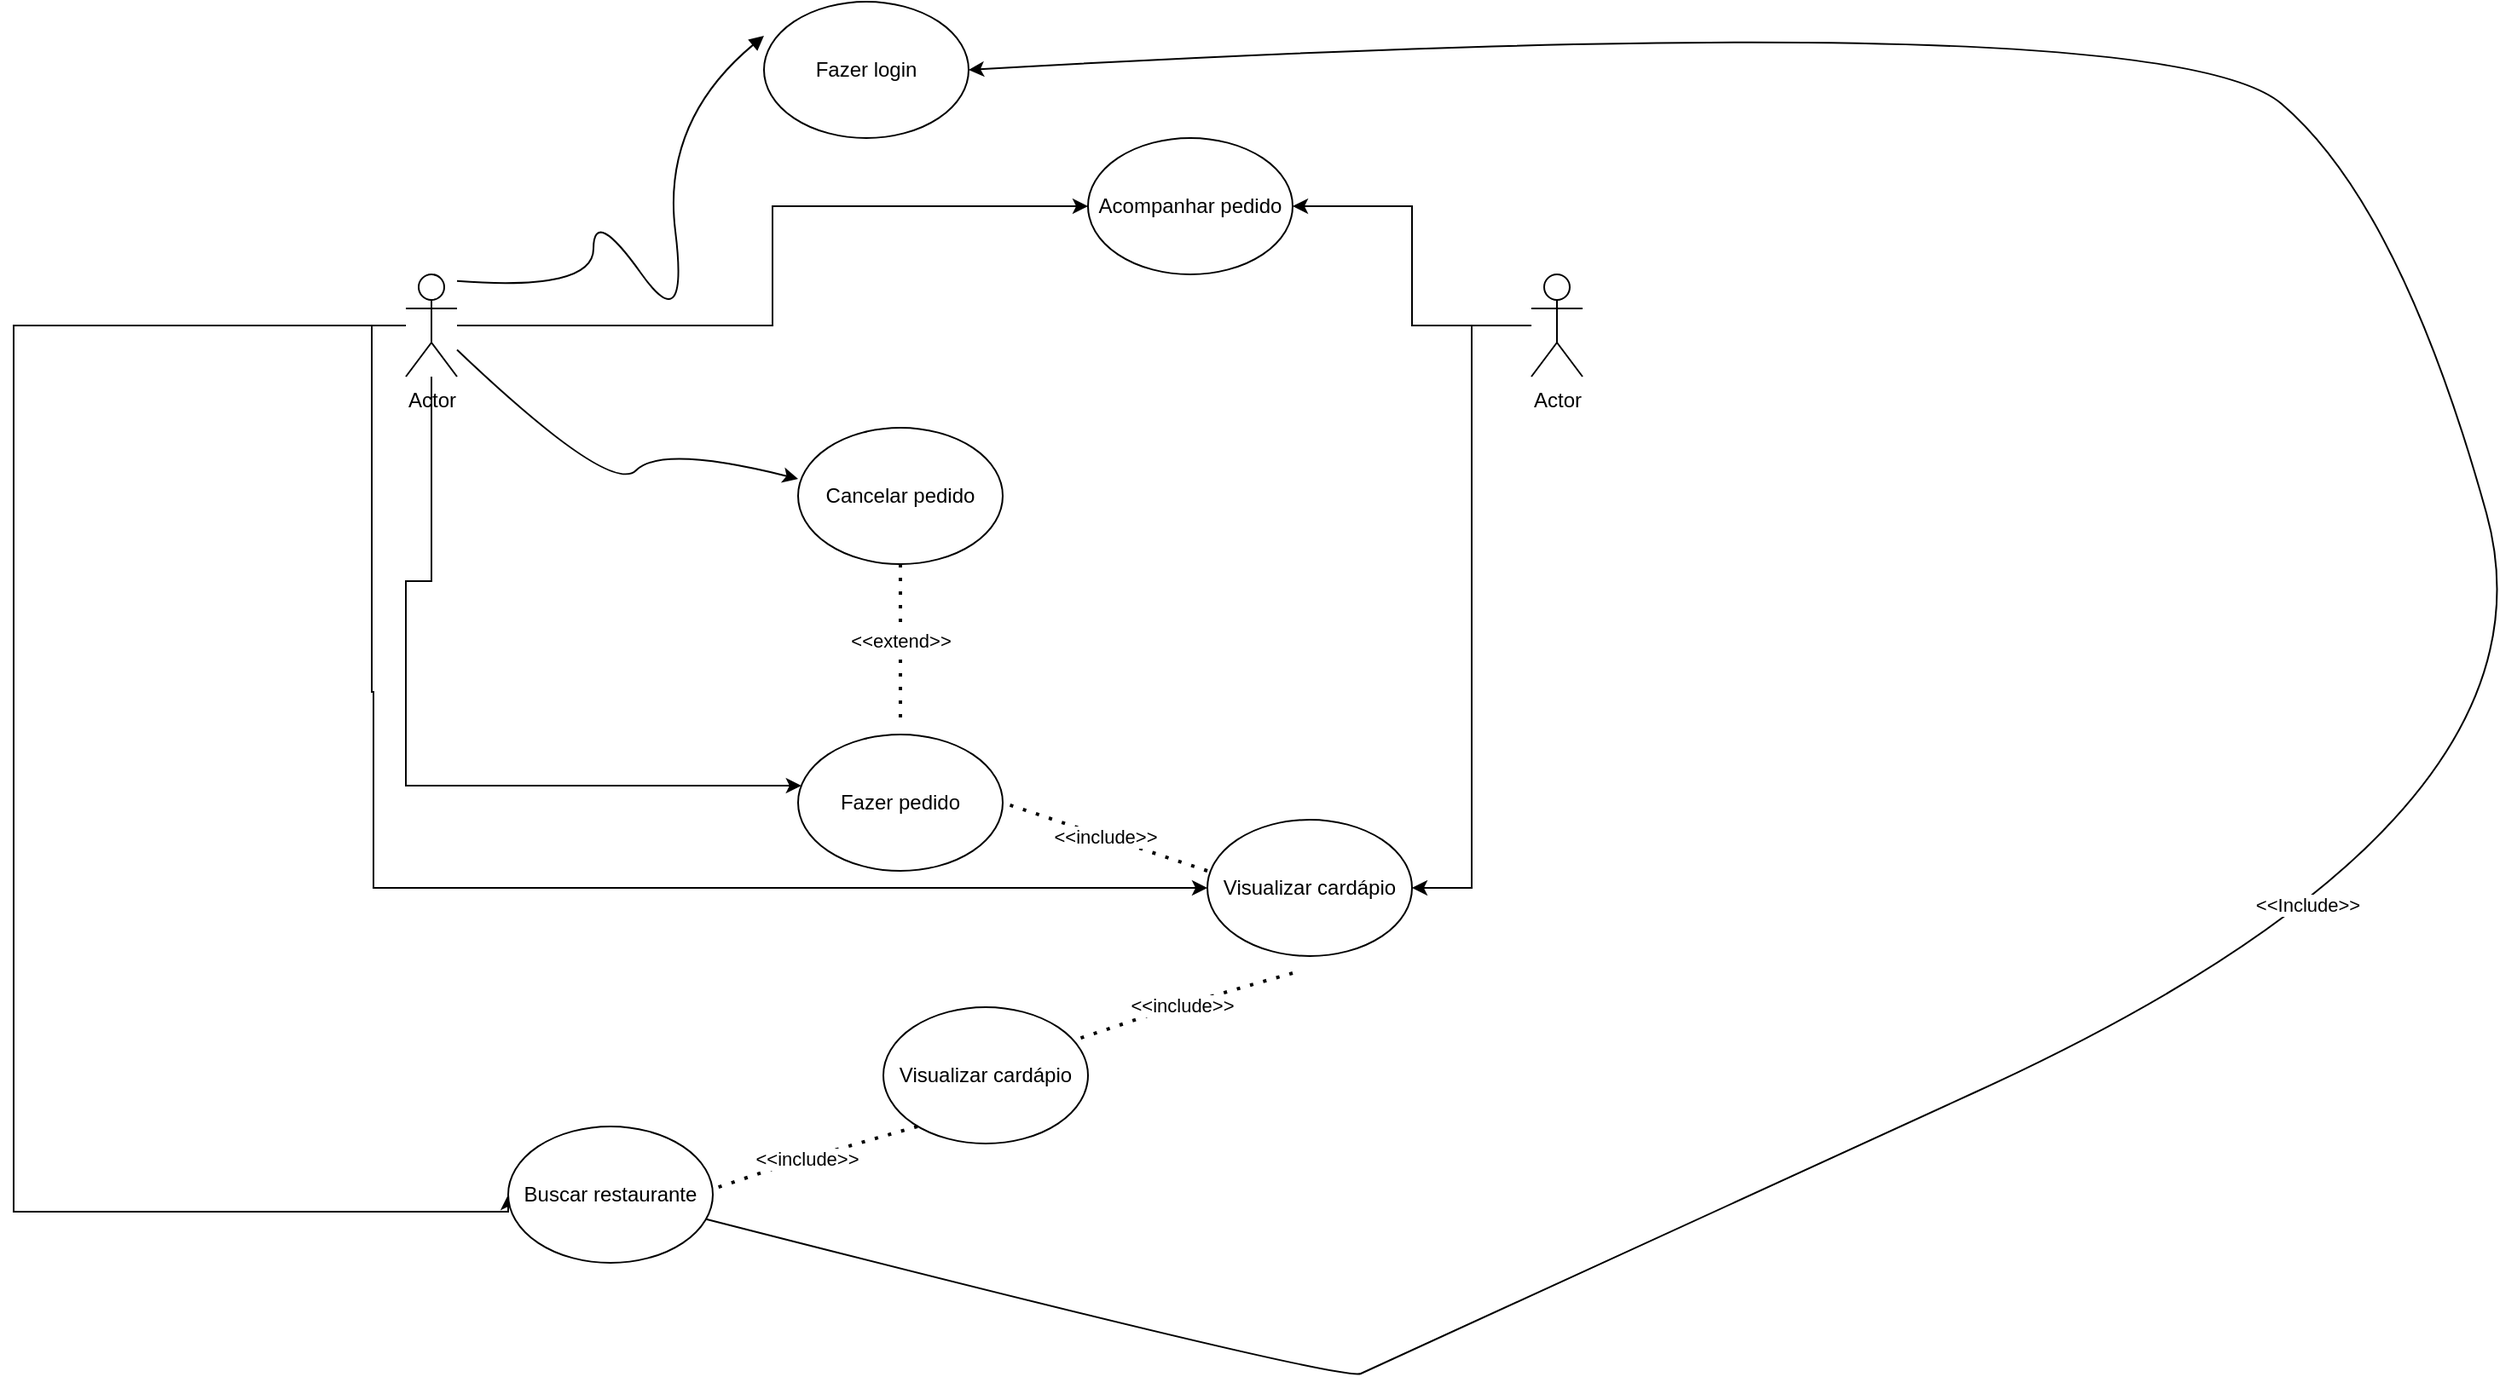 <mxfile version="24.7.7">
  <diagram name="Página-1" id="aU1QX_ieU27A-gvGIn4-">
    <mxGraphModel dx="3172" dy="1013" grid="1" gridSize="10" guides="1" tooltips="1" connect="1" arrows="1" fold="1" page="1" pageScale="1" pageWidth="827" pageHeight="1169" math="0" shadow="0">
      <root>
        <mxCell id="0" />
        <mxCell id="1" parent="0" />
        <mxCell id="20" value="" style="curved=1;startArrow=none;endArrow=block;entryX=0;entryY=0.625;entryDx=0;entryDy=0;entryPerimeter=0;" parent="1" edge="1">
          <mxGeometry relative="1" as="geometry">
            <Array as="points">
              <mxPoint x="160" y="180" />
              <mxPoint x="160" y="130" />
              <mxPoint x="216" y="209" />
              <mxPoint x="200" y="80" />
            </Array>
            <mxPoint x="80" y="173.874" as="sourcePoint" />
            <mxPoint x="260" y="30" as="targetPoint" />
          </mxGeometry>
        </mxCell>
        <mxCell id="aH0rdCtfdqe8Pn1iadLd-33" style="edgeStyle=orthogonalEdgeStyle;rounded=0;orthogonalLoop=1;jettySize=auto;html=1;" edge="1" parent="1" source="aH0rdCtfdqe8Pn1iadLd-25" target="aH0rdCtfdqe8Pn1iadLd-28">
          <mxGeometry relative="1" as="geometry" />
        </mxCell>
        <mxCell id="aH0rdCtfdqe8Pn1iadLd-51" style="edgeStyle=orthogonalEdgeStyle;rounded=0;orthogonalLoop=1;jettySize=auto;html=1;entryX=0;entryY=0.5;entryDx=0;entryDy=0;" edge="1" parent="1" source="aH0rdCtfdqe8Pn1iadLd-25" target="aH0rdCtfdqe8Pn1iadLd-43">
          <mxGeometry relative="1" as="geometry">
            <mxPoint x="30" y="600" as="targetPoint" />
            <Array as="points">
              <mxPoint x="30" y="200" />
              <mxPoint x="30" y="415" />
              <mxPoint x="31" y="530" />
            </Array>
          </mxGeometry>
        </mxCell>
        <mxCell id="aH0rdCtfdqe8Pn1iadLd-52" style="edgeStyle=orthogonalEdgeStyle;rounded=0;orthogonalLoop=1;jettySize=auto;html=1;" edge="1" parent="1" source="aH0rdCtfdqe8Pn1iadLd-25" target="aH0rdCtfdqe8Pn1iadLd-41">
          <mxGeometry relative="1" as="geometry">
            <mxPoint x="65" y="470" as="targetPoint" />
            <Array as="points">
              <mxPoint x="65" y="350" />
              <mxPoint x="50" y="350" />
              <mxPoint x="50" y="470" />
            </Array>
          </mxGeometry>
        </mxCell>
        <mxCell id="aH0rdCtfdqe8Pn1iadLd-53" style="edgeStyle=orthogonalEdgeStyle;rounded=0;orthogonalLoop=1;jettySize=auto;html=1;entryX=0;entryY=0.5;entryDx=0;entryDy=0;" edge="1" parent="1" source="aH0rdCtfdqe8Pn1iadLd-25" target="aH0rdCtfdqe8Pn1iadLd-47">
          <mxGeometry relative="1" as="geometry">
            <mxPoint x="-140" y="720" as="targetPoint" />
            <Array as="points">
              <mxPoint x="-180" y="200" />
              <mxPoint x="-180" y="720" />
              <mxPoint x="110" y="720" />
            </Array>
          </mxGeometry>
        </mxCell>
        <mxCell id="aH0rdCtfdqe8Pn1iadLd-25" value="Actor" style="shape=umlActor;verticalLabelPosition=bottom;verticalAlign=top;html=1;outlineConnect=0;" vertex="1" parent="1">
          <mxGeometry x="50" y="170" width="30" height="60" as="geometry" />
        </mxCell>
        <mxCell id="aH0rdCtfdqe8Pn1iadLd-26" value="Fazer login" style="ellipse;whiteSpace=wrap;html=1;" vertex="1" parent="1">
          <mxGeometry x="260" y="10" width="120" height="80" as="geometry" />
        </mxCell>
        <mxCell id="aH0rdCtfdqe8Pn1iadLd-32" style="edgeStyle=orthogonalEdgeStyle;rounded=0;orthogonalLoop=1;jettySize=auto;html=1;" edge="1" parent="1" source="aH0rdCtfdqe8Pn1iadLd-27" target="aH0rdCtfdqe8Pn1iadLd-28">
          <mxGeometry relative="1" as="geometry" />
        </mxCell>
        <mxCell id="aH0rdCtfdqe8Pn1iadLd-50" style="edgeStyle=orthogonalEdgeStyle;rounded=0;orthogonalLoop=1;jettySize=auto;html=1;entryX=1;entryY=0.5;entryDx=0;entryDy=0;" edge="1" parent="1" source="aH0rdCtfdqe8Pn1iadLd-27" target="aH0rdCtfdqe8Pn1iadLd-43">
          <mxGeometry relative="1" as="geometry" />
        </mxCell>
        <mxCell id="aH0rdCtfdqe8Pn1iadLd-27" value="Actor" style="shape=umlActor;verticalLabelPosition=bottom;verticalAlign=top;html=1;outlineConnect=0;" vertex="1" parent="1">
          <mxGeometry x="710" y="170" width="30" height="60" as="geometry" />
        </mxCell>
        <mxCell id="aH0rdCtfdqe8Pn1iadLd-28" value="Acompanhar pedido" style="ellipse;whiteSpace=wrap;html=1;" vertex="1" parent="1">
          <mxGeometry x="450" y="90" width="120" height="80" as="geometry" />
        </mxCell>
        <mxCell id="aH0rdCtfdqe8Pn1iadLd-38" value="" style="curved=1;endArrow=classic;html=1;rounded=0;" edge="1" parent="1" source="aH0rdCtfdqe8Pn1iadLd-25">
          <mxGeometry width="50" height="50" relative="1" as="geometry">
            <mxPoint x="120" y="300" as="sourcePoint" />
            <mxPoint x="280" y="290" as="targetPoint" />
            <Array as="points">
              <mxPoint x="170" y="300" />
              <mxPoint x="200" y="270" />
            </Array>
          </mxGeometry>
        </mxCell>
        <mxCell id="aH0rdCtfdqe8Pn1iadLd-39" value="Cancelar pedido" style="ellipse;whiteSpace=wrap;html=1;" vertex="1" parent="1">
          <mxGeometry x="280" y="260" width="120" height="80" as="geometry" />
        </mxCell>
        <mxCell id="aH0rdCtfdqe8Pn1iadLd-40" value="&amp;lt;&amp;lt;extend&amp;gt;&amp;gt;" style="endArrow=none;dashed=1;html=1;dashPattern=1 3;strokeWidth=2;rounded=0;entryX=0.5;entryY=1;entryDx=0;entryDy=0;" edge="1" parent="1" target="aH0rdCtfdqe8Pn1iadLd-39">
          <mxGeometry width="50" height="50" relative="1" as="geometry">
            <mxPoint x="340" y="430" as="sourcePoint" />
            <mxPoint x="340" y="350" as="targetPoint" />
          </mxGeometry>
        </mxCell>
        <mxCell id="aH0rdCtfdqe8Pn1iadLd-41" value="Fazer pedido" style="ellipse;whiteSpace=wrap;html=1;" vertex="1" parent="1">
          <mxGeometry x="280" y="440" width="120" height="80" as="geometry" />
        </mxCell>
        <mxCell id="aH0rdCtfdqe8Pn1iadLd-42" value="&amp;lt;&amp;lt;include&amp;gt;&amp;gt;" style="endArrow=none;dashed=1;html=1;dashPattern=1 3;strokeWidth=2;rounded=0;entryX=1;entryY=0.5;entryDx=0;entryDy=0;" edge="1" parent="1" target="aH0rdCtfdqe8Pn1iadLd-41">
          <mxGeometry width="50" height="50" relative="1" as="geometry">
            <mxPoint x="520" y="520" as="sourcePoint" />
            <mxPoint x="460" y="460" as="targetPoint" />
          </mxGeometry>
        </mxCell>
        <mxCell id="aH0rdCtfdqe8Pn1iadLd-43" value="Visualizar cardápio" style="ellipse;whiteSpace=wrap;html=1;" vertex="1" parent="1">
          <mxGeometry x="520" y="490" width="120" height="80" as="geometry" />
        </mxCell>
        <mxCell id="aH0rdCtfdqe8Pn1iadLd-44" value="&amp;lt;&amp;lt;include&amp;gt;&amp;gt;" style="endArrow=none;dashed=1;html=1;dashPattern=1 3;strokeWidth=2;rounded=0;" edge="1" parent="1">
          <mxGeometry width="50" height="50" relative="1" as="geometry">
            <mxPoint x="570" y="580" as="sourcePoint" />
            <mxPoint x="440" y="620" as="targetPoint" />
            <Array as="points">
              <mxPoint x="500" y="600" />
            </Array>
          </mxGeometry>
        </mxCell>
        <mxCell id="aH0rdCtfdqe8Pn1iadLd-45" value="Visualizar cardápio" style="ellipse;whiteSpace=wrap;html=1;" vertex="1" parent="1">
          <mxGeometry x="330" y="600" width="120" height="80" as="geometry" />
        </mxCell>
        <mxCell id="aH0rdCtfdqe8Pn1iadLd-46" value="&amp;lt;&amp;lt;include&amp;gt;&amp;gt;" style="endArrow=none;dashed=1;html=1;dashPattern=1 3;strokeWidth=2;rounded=0;" edge="1" parent="1">
          <mxGeometry width="50" height="50" relative="1" as="geometry">
            <mxPoint x="350" y="670" as="sourcePoint" />
            <mxPoint x="220" y="710" as="targetPoint" />
            <Array as="points">
              <mxPoint x="280" y="690" />
            </Array>
          </mxGeometry>
        </mxCell>
        <mxCell id="aH0rdCtfdqe8Pn1iadLd-47" value="Buscar restaurante" style="ellipse;whiteSpace=wrap;html=1;" vertex="1" parent="1">
          <mxGeometry x="110" y="670" width="120" height="80" as="geometry" />
        </mxCell>
        <mxCell id="aH0rdCtfdqe8Pn1iadLd-48" value="" style="curved=1;endArrow=classic;html=1;rounded=0;entryX=1;entryY=0.5;entryDx=0;entryDy=0;" edge="1" parent="1" source="aH0rdCtfdqe8Pn1iadLd-47" target="aH0rdCtfdqe8Pn1iadLd-26">
          <mxGeometry width="50" height="50" relative="1" as="geometry">
            <mxPoint x="550" y="850" as="sourcePoint" />
            <mxPoint x="820" y="120" as="targetPoint" />
            <Array as="points">
              <mxPoint x="600" y="820" />
              <mxPoint x="620" y="810" />
              <mxPoint x="1320" y="490" />
              <mxPoint x="1220" y="130" />
              <mxPoint x="1080" y="10" />
            </Array>
          </mxGeometry>
        </mxCell>
        <mxCell id="aH0rdCtfdqe8Pn1iadLd-49" value="&amp;lt;&amp;lt;Include&amp;gt;&amp;gt;" style="edgeLabel;html=1;align=center;verticalAlign=middle;resizable=0;points=[];" vertex="1" connectable="0" parent="aH0rdCtfdqe8Pn1iadLd-48">
          <mxGeometry x="-0.166" y="19" relative="1" as="geometry">
            <mxPoint as="offset" />
          </mxGeometry>
        </mxCell>
      </root>
    </mxGraphModel>
  </diagram>
</mxfile>
